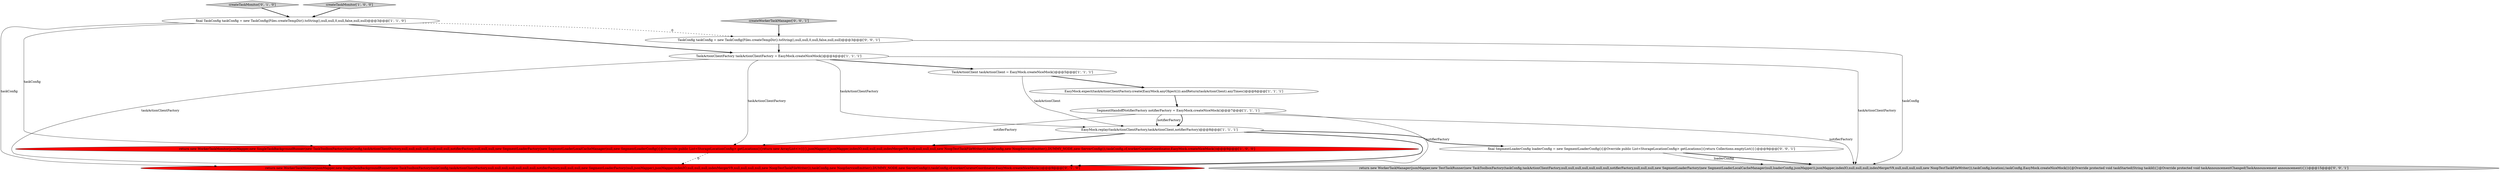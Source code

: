 digraph {
4 [style = filled, label = "SegmentHandoffNotifierFactory notifierFactory = EasyMock.createNiceMock()@@@7@@@['1', '1', '1']", fillcolor = white, shape = ellipse image = "AAA0AAABBB1BBB"];
1 [style = filled, label = "EasyMock.expect(taskActionClientFactory.create(EasyMock.anyObject())).andReturn(taskActionClient).anyTimes()@@@6@@@['1', '1', '1']", fillcolor = white, shape = ellipse image = "AAA0AAABBB1BBB"];
2 [style = filled, label = "final TaskConfig taskConfig = new TaskConfig(Files.createTempDir().toString(),null,null,0,null,false,null,null)@@@3@@@['1', '1', '0']", fillcolor = white, shape = ellipse image = "AAA0AAABBB1BBB"];
9 [style = filled, label = "return new WorkerTaskMonitor(jsonMapper,new SingleTaskBackgroundRunner(new TaskToolboxFactory(taskConfig,taskActionClientFactory,null,null,null,null,null,null,null,notifierFactory,null,null,null,new SegmentLoaderFactory(null,jsonMapper),jsonMapper,indexIO,null,null,null,indexMergerV9,null,null,null,null,new NoopTestTaskFileWriter()),taskConfig,new NoopServiceEmitter(),DUMMY_NODE,new ServerConfig()),taskConfig,cf,workerCuratorCoordinator,EasyMock.createNiceMock())@@@9@@@['0', '1', '0']", fillcolor = red, shape = ellipse image = "AAA1AAABBB2BBB"];
10 [style = filled, label = "TaskConfig taskConfig = new TaskConfig(Files.createTempDir().toString(),null,null,0,null,false,null,null)@@@3@@@['0', '0', '1']", fillcolor = white, shape = ellipse image = "AAA0AAABBB3BBB"];
8 [style = filled, label = "createTaskMonitor['0', '1', '0']", fillcolor = lightgray, shape = diamond image = "AAA0AAABBB2BBB"];
7 [style = filled, label = "TaskActionClientFactory taskActionClientFactory = EasyMock.createNiceMock()@@@4@@@['1', '1', '1']", fillcolor = white, shape = ellipse image = "AAA0AAABBB1BBB"];
5 [style = filled, label = "createTaskMonitor['1', '0', '0']", fillcolor = lightgray, shape = diamond image = "AAA0AAABBB1BBB"];
6 [style = filled, label = "TaskActionClient taskActionClient = EasyMock.createNiceMock()@@@5@@@['1', '1', '1']", fillcolor = white, shape = ellipse image = "AAA0AAABBB1BBB"];
13 [style = filled, label = "createWorkerTaskManager['0', '0', '1']", fillcolor = lightgray, shape = diamond image = "AAA0AAABBB3BBB"];
12 [style = filled, label = "return new WorkerTaskManager(jsonMapper,new TestTaskRunner(new TaskToolboxFactory(taskConfig,taskActionClientFactory,null,null,null,null,null,null,null,notifierFactory,null,null,null,new SegmentLoaderFactory(new SegmentLoaderLocalCacheManager(null,loaderConfig,jsonMapper)),jsonMapper,indexIO,null,null,null,indexMergerV9,null,null,null,null,new NoopTestTaskFileWriter()),taskConfig,location),taskConfig,EasyMock.createNiceMock()){@Override protected void taskStarted(String taskId){}@Override protected void taskAnnouncementChanged(TaskAnnouncement announcement){}}@@@15@@@['0', '0', '1']", fillcolor = lightgray, shape = ellipse image = "AAA0AAABBB3BBB"];
0 [style = filled, label = "EasyMock.replay(taskActionClientFactory,taskActionClient,notifierFactory)@@@8@@@['1', '1', '1']", fillcolor = white, shape = ellipse image = "AAA0AAABBB1BBB"];
3 [style = filled, label = "return new WorkerTaskMonitor(jsonMapper,new SingleTaskBackgroundRunner(new TaskToolboxFactory(taskConfig,taskActionClientFactory,null,null,null,null,null,null,null,notifierFactory,null,null,null,new SegmentLoaderFactory(new SegmentLoaderLocalCacheManager(null,new SegmentLoaderConfig(){@Override public List<StorageLocationConfig> getLocations(){return new ArrayList<>()}},jsonMapper)),jsonMapper,indexIO,null,null,null,indexMergerV9,null,null,null,null,new NoopTestTaskFileWriter()),taskConfig,new NoopServiceEmitter(),DUMMY_NODE,new ServerConfig()),taskConfig,cf,workerCuratorCoordinator,EasyMock.createNiceMock())@@@9@@@['1', '0', '0']", fillcolor = red, shape = ellipse image = "AAA1AAABBB1BBB"];
11 [style = filled, label = "final SegmentLoaderConfig loaderConfig = new SegmentLoaderConfig(){@Override public List<StorageLocationConfig> getLocations(){return Collections.emptyList()}}@@@9@@@['0', '0', '1']", fillcolor = white, shape = ellipse image = "AAA0AAABBB3BBB"];
0->3 [style = bold, label=""];
13->10 [style = bold, label=""];
1->4 [style = bold, label=""];
0->9 [style = bold, label=""];
4->12 [style = solid, label="notifierFactory"];
7->9 [style = solid, label="taskActionClientFactory"];
7->0 [style = solid, label="taskActionClientFactory"];
7->3 [style = solid, label="taskActionClientFactory"];
0->11 [style = bold, label=""];
10->12 [style = solid, label="taskConfig"];
11->12 [style = bold, label=""];
10->7 [style = bold, label=""];
2->10 [style = dashed, label="0"];
4->3 [style = solid, label="notifierFactory"];
4->0 [style = bold, label=""];
7->12 [style = solid, label="taskActionClientFactory"];
6->1 [style = bold, label=""];
5->2 [style = bold, label=""];
2->9 [style = solid, label="taskConfig"];
8->2 [style = bold, label=""];
3->9 [style = dashed, label="0"];
4->0 [style = solid, label="notifierFactory"];
7->6 [style = bold, label=""];
4->9 [style = solid, label="notifierFactory"];
6->0 [style = solid, label="taskActionClient"];
2->7 [style = bold, label=""];
2->3 [style = solid, label="taskConfig"];
11->12 [style = solid, label="loaderConfig"];
}
